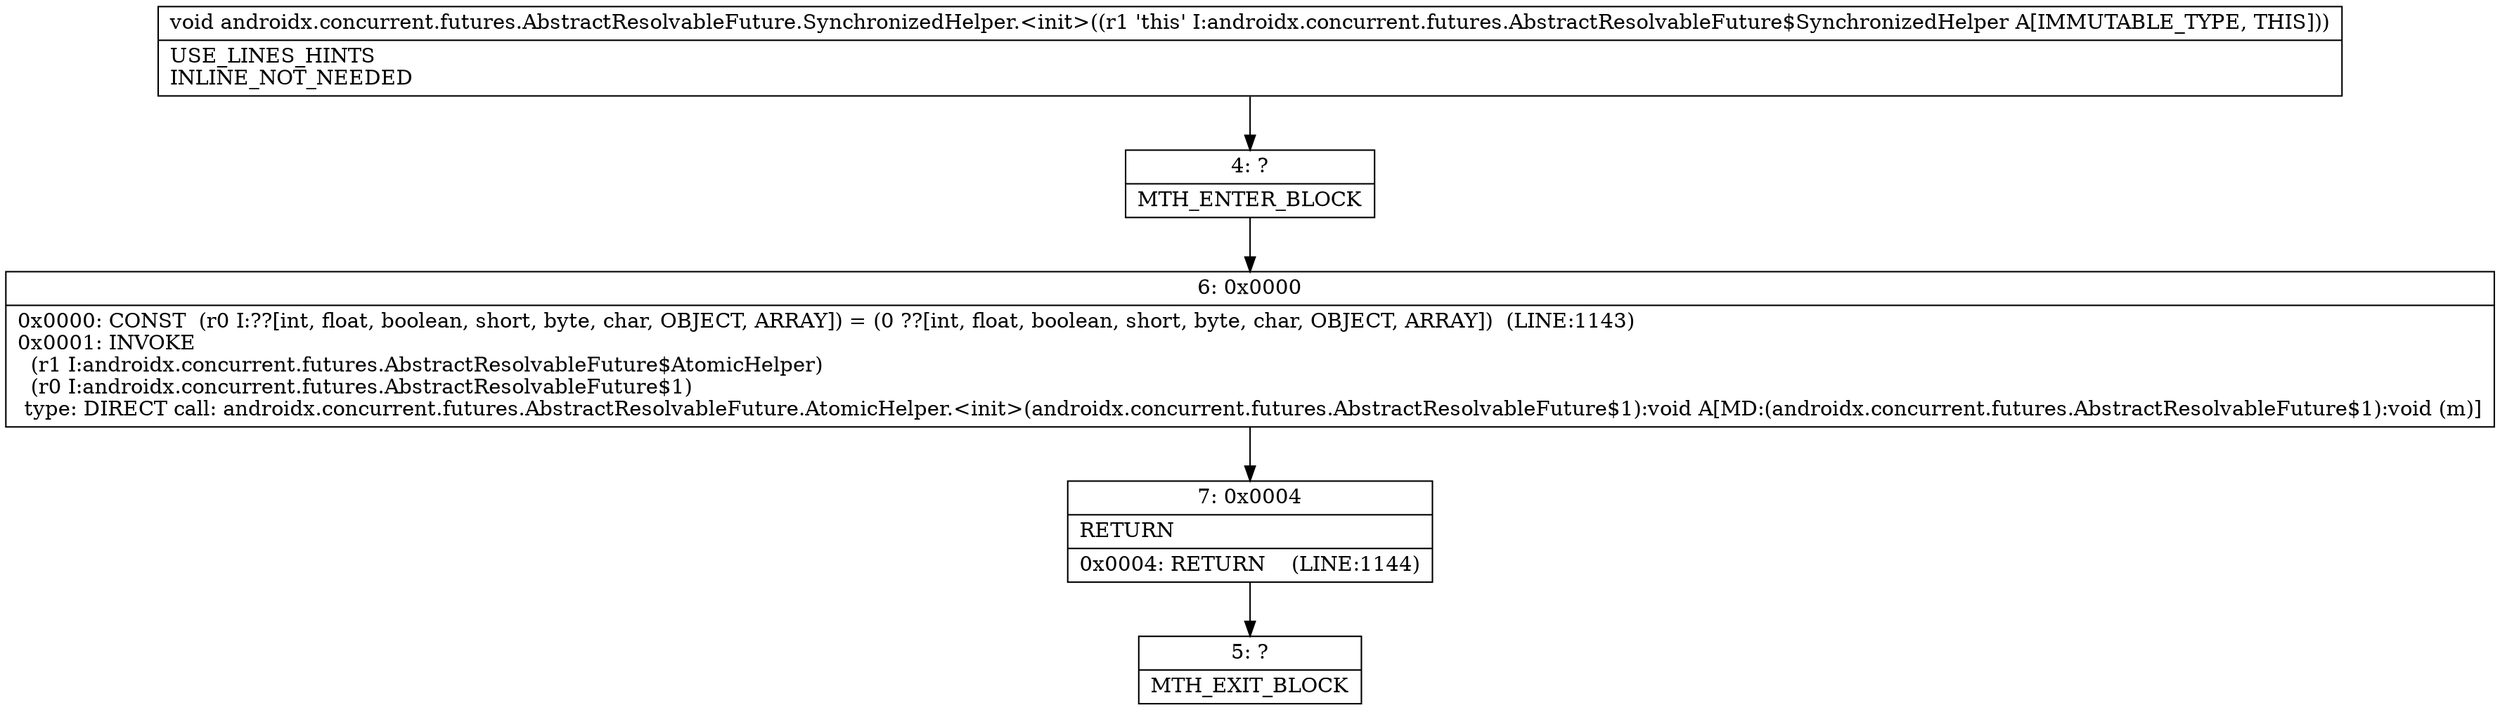 digraph "CFG forandroidx.concurrent.futures.AbstractResolvableFuture.SynchronizedHelper.\<init\>()V" {
Node_4 [shape=record,label="{4\:\ ?|MTH_ENTER_BLOCK\l}"];
Node_6 [shape=record,label="{6\:\ 0x0000|0x0000: CONST  (r0 I:??[int, float, boolean, short, byte, char, OBJECT, ARRAY]) = (0 ??[int, float, boolean, short, byte, char, OBJECT, ARRAY])  (LINE:1143)\l0x0001: INVOKE  \l  (r1 I:androidx.concurrent.futures.AbstractResolvableFuture$AtomicHelper)\l  (r0 I:androidx.concurrent.futures.AbstractResolvableFuture$1)\l type: DIRECT call: androidx.concurrent.futures.AbstractResolvableFuture.AtomicHelper.\<init\>(androidx.concurrent.futures.AbstractResolvableFuture$1):void A[MD:(androidx.concurrent.futures.AbstractResolvableFuture$1):void (m)]\l}"];
Node_7 [shape=record,label="{7\:\ 0x0004|RETURN\l|0x0004: RETURN    (LINE:1144)\l}"];
Node_5 [shape=record,label="{5\:\ ?|MTH_EXIT_BLOCK\l}"];
MethodNode[shape=record,label="{void androidx.concurrent.futures.AbstractResolvableFuture.SynchronizedHelper.\<init\>((r1 'this' I:androidx.concurrent.futures.AbstractResolvableFuture$SynchronizedHelper A[IMMUTABLE_TYPE, THIS]))  | USE_LINES_HINTS\lINLINE_NOT_NEEDED\l}"];
MethodNode -> Node_4;Node_4 -> Node_6;
Node_6 -> Node_7;
Node_7 -> Node_5;
}

